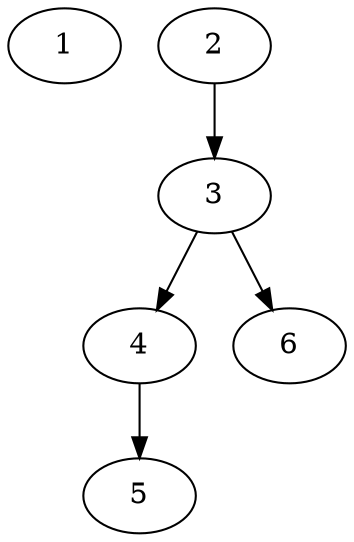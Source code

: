 // DAG automatically generated by daggen at Tue Apr  9 15:00:16 2024
// daggen-master/daggen -n 6 --fat 0.5 --density 0.5 --regular 0.5 --jump 2 --minalpha 20 --maxalpha 50 --dot -o dags/sim_9.dot 
digraph G {
  1 [size="808561153504", alpha="28.93"]
  2 [size="369826893007", alpha="34.99"]
  2 -> 3 [size ="301989888"]
  3 [size="606509930591", alpha="28.65"]
  3 -> 4 [size ="411041792"]
  3 -> 6 [size ="411041792"]
  4 [size="37269099170", alpha="31.28"]
  4 -> 5 [size ="679477248"]
  5 [size="18274961253", alpha="30.15"]
  6 [size="368293445632", alpha="40.91"]
}
